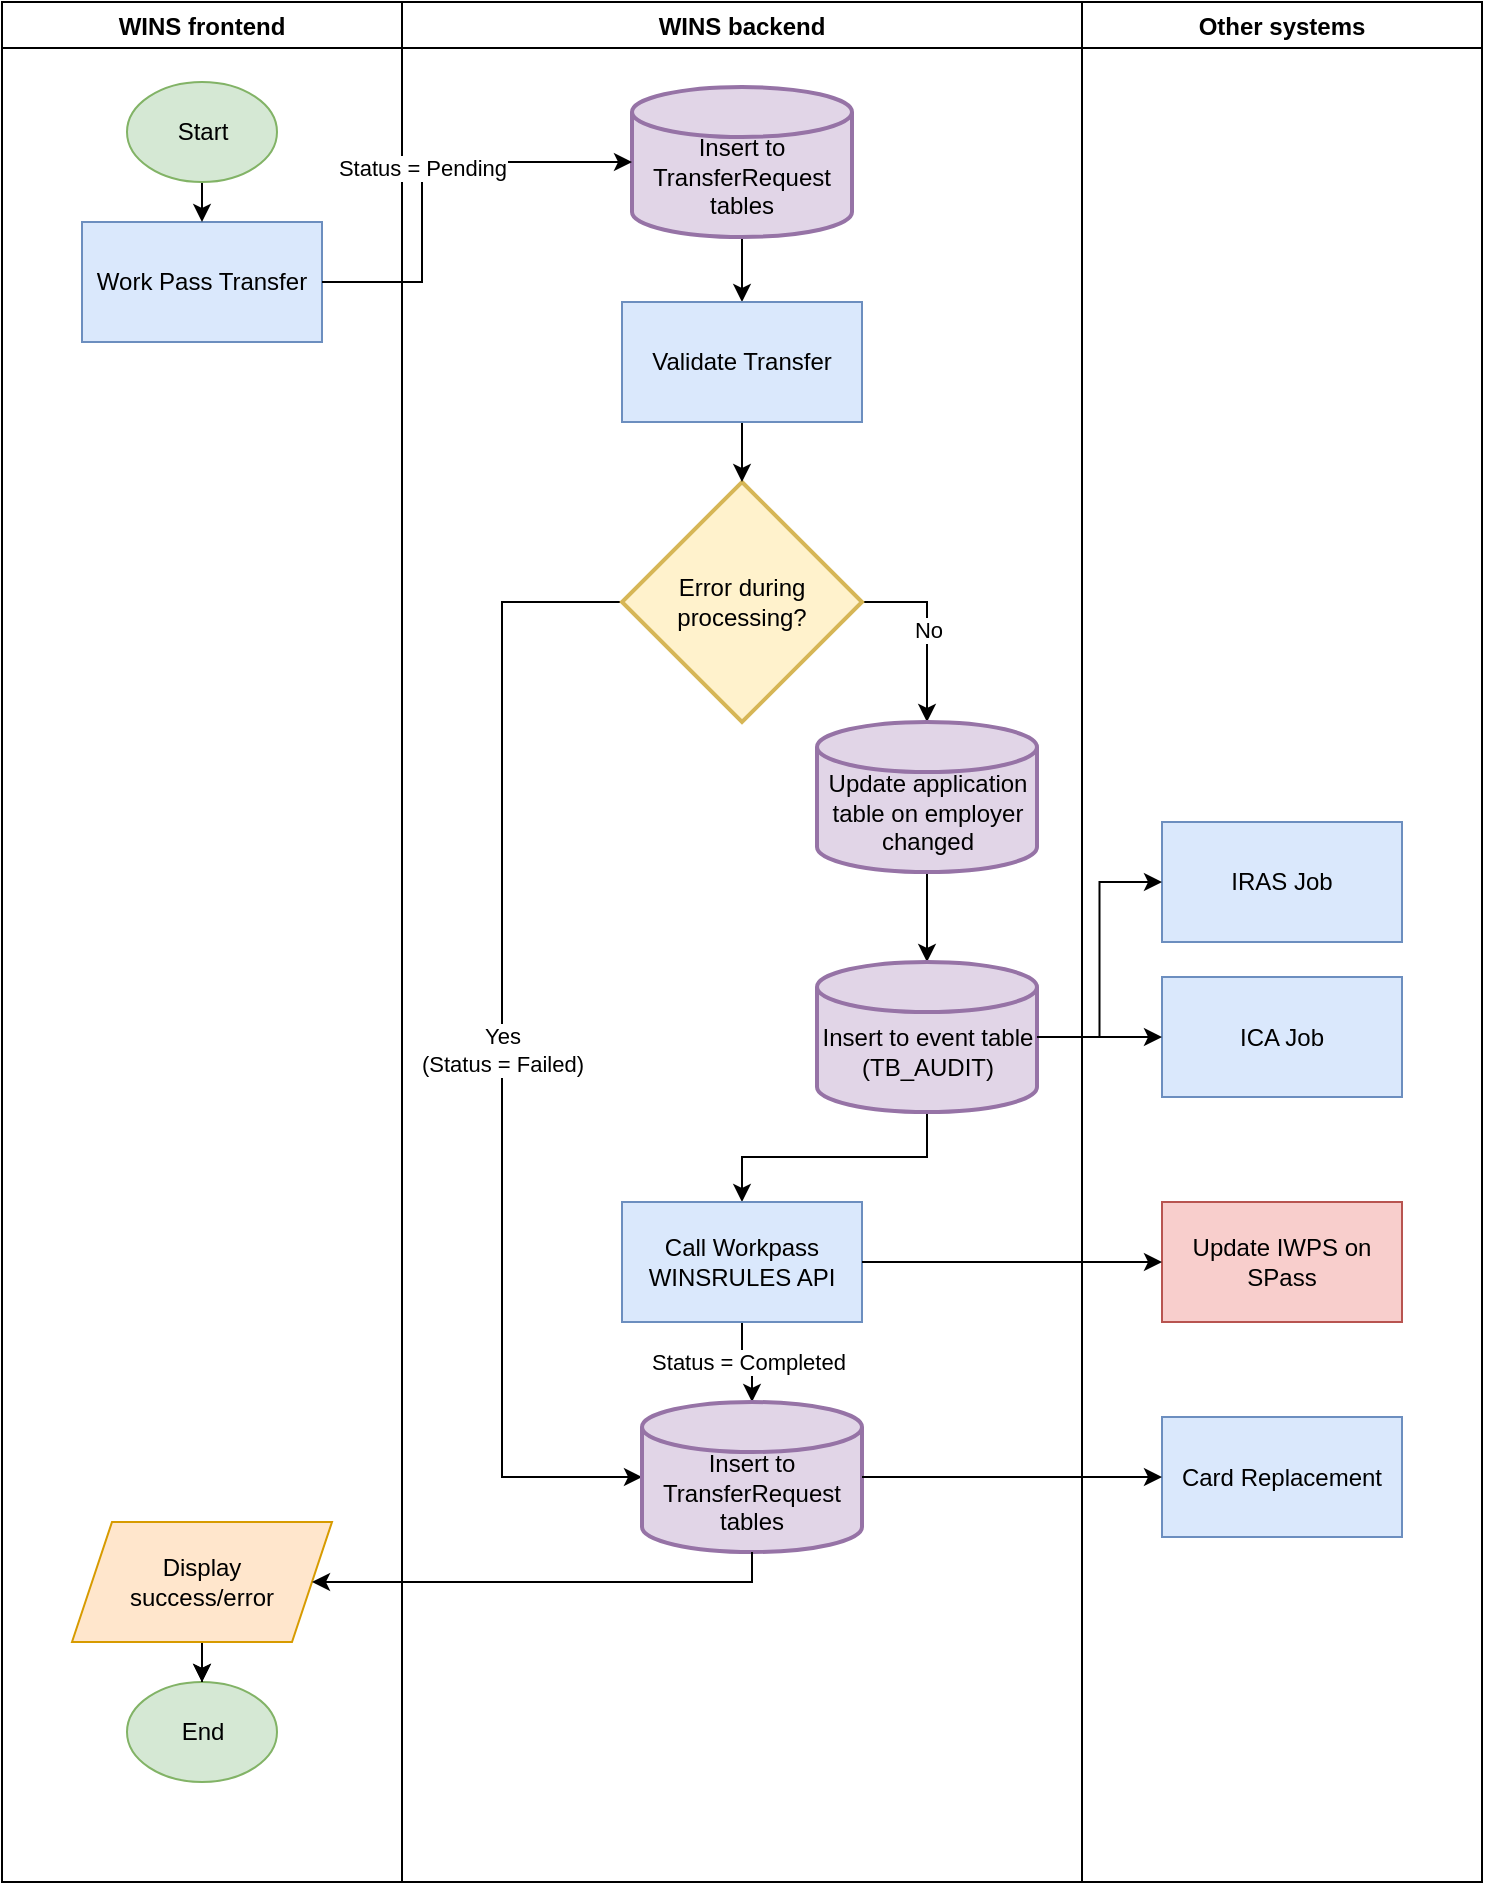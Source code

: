 <mxfile version="20.1.1" type="github">
  <diagram id="BOh7agUmf3UPWmB1qQId" name="Page-1">
    <mxGraphModel dx="1635" dy="901" grid="1" gridSize="10" guides="1" tooltips="1" connect="1" arrows="1" fold="1" page="1" pageScale="1" pageWidth="850" pageHeight="1100" math="0" shadow="0">
      <root>
        <mxCell id="0" />
        <mxCell id="1" parent="0" />
        <mxCell id="IvsaoeaK_1PKzHFkuY8C-30" value="WINS frontend" style="swimlane;" parent="1" vertex="1">
          <mxGeometry x="30" y="20" width="200" height="940" as="geometry" />
        </mxCell>
        <mxCell id="IvsaoeaK_1PKzHFkuY8C-33" value="Work Pass Transfer" style="rounded=0;whiteSpace=wrap;html=1;fillColor=#dae8fc;strokeColor=#6c8ebf;" parent="IvsaoeaK_1PKzHFkuY8C-30" vertex="1">
          <mxGeometry x="40" y="110" width="120" height="60" as="geometry" />
        </mxCell>
        <mxCell id="IvsaoeaK_1PKzHFkuY8C-45" value="End" style="ellipse;whiteSpace=wrap;html=1;fillColor=#d5e8d4;strokeColor=#82b366;" parent="IvsaoeaK_1PKzHFkuY8C-30" vertex="1">
          <mxGeometry x="62.5" y="840" width="75" height="50" as="geometry" />
        </mxCell>
        <mxCell id="tJUJZoD9L9fZRlQm-8lW-8" value="" style="edgeStyle=orthogonalEdgeStyle;rounded=0;orthogonalLoop=1;jettySize=auto;html=1;" parent="IvsaoeaK_1PKzHFkuY8C-30" source="IvsaoeaK_1PKzHFkuY8C-58" target="IvsaoeaK_1PKzHFkuY8C-45" edge="1">
          <mxGeometry relative="1" as="geometry" />
        </mxCell>
        <mxCell id="IvsaoeaK_1PKzHFkuY8C-58" value="Display&lt;br&gt;success/error" style="shape=parallelogram;perimeter=parallelogramPerimeter;whiteSpace=wrap;html=1;fixedSize=1;fillColor=#ffe6cc;strokeColor=#d79b00;" parent="IvsaoeaK_1PKzHFkuY8C-30" vertex="1">
          <mxGeometry x="35" y="760" width="130" height="60" as="geometry" />
        </mxCell>
        <mxCell id="IvsaoeaK_1PKzHFkuY8C-62" style="edgeStyle=orthogonalEdgeStyle;rounded=0;orthogonalLoop=1;jettySize=auto;html=1;entryX=0.5;entryY=0;entryDx=0;entryDy=0;" parent="IvsaoeaK_1PKzHFkuY8C-30" target="IvsaoeaK_1PKzHFkuY8C-45" edge="1">
          <mxGeometry relative="1" as="geometry">
            <mxPoint x="100" y="822.5" as="sourcePoint" />
          </mxGeometry>
        </mxCell>
        <mxCell id="tJUJZoD9L9fZRlQm-8lW-6" style="edgeStyle=orthogonalEdgeStyle;rounded=0;orthogonalLoop=1;jettySize=auto;html=1;exitX=0.5;exitY=1;exitDx=0;exitDy=0;entryX=0.5;entryY=0;entryDx=0;entryDy=0;" parent="IvsaoeaK_1PKzHFkuY8C-30" source="IvsaoeaK_1PKzHFkuY8C-2" target="IvsaoeaK_1PKzHFkuY8C-33" edge="1">
          <mxGeometry relative="1" as="geometry" />
        </mxCell>
        <mxCell id="IvsaoeaK_1PKzHFkuY8C-2" value="Start" style="ellipse;whiteSpace=wrap;html=1;fillColor=#d5e8d4;strokeColor=#82b366;" parent="IvsaoeaK_1PKzHFkuY8C-30" vertex="1">
          <mxGeometry x="62.5" y="40" width="75" height="50" as="geometry" />
        </mxCell>
        <mxCell id="IvsaoeaK_1PKzHFkuY8C-31" value="WINS backend" style="swimlane;" parent="1" vertex="1">
          <mxGeometry x="230" y="20" width="340" height="940" as="geometry" />
        </mxCell>
        <mxCell id="Phatp9sZORNLYv30HOCq-11" style="edgeStyle=orthogonalEdgeStyle;rounded=0;orthogonalLoop=1;jettySize=auto;html=1;exitX=0.5;exitY=1;exitDx=0;exitDy=0;exitPerimeter=0;entryX=0.5;entryY=0;entryDx=0;entryDy=0;" parent="IvsaoeaK_1PKzHFkuY8C-31" source="IvsaoeaK_1PKzHFkuY8C-34" target="Phatp9sZORNLYv30HOCq-10" edge="1">
          <mxGeometry relative="1" as="geometry" />
        </mxCell>
        <mxCell id="IvsaoeaK_1PKzHFkuY8C-34" value="&lt;br&gt;Insert to TransferRequest tables" style="strokeWidth=2;html=1;shape=mxgraph.flowchart.database;whiteSpace=wrap;fillColor=#e1d5e7;strokeColor=#9673a6;" parent="IvsaoeaK_1PKzHFkuY8C-31" vertex="1">
          <mxGeometry x="115" y="42.5" width="110" height="75" as="geometry" />
        </mxCell>
        <mxCell id="IvsaoeaK_1PKzHFkuY8C-73" value="No" style="edgeStyle=orthogonalEdgeStyle;rounded=0;orthogonalLoop=1;jettySize=auto;html=1;exitX=1;exitY=0.5;exitDx=0;exitDy=0;exitPerimeter=0;entryX=0.5;entryY=0;entryDx=0;entryDy=0;entryPerimeter=0;" parent="IvsaoeaK_1PKzHFkuY8C-31" source="IvsaoeaK_1PKzHFkuY8C-37" target="IvsaoeaK_1PKzHFkuY8C-39" edge="1">
          <mxGeometry relative="1" as="geometry" />
        </mxCell>
        <mxCell id="tJUJZoD9L9fZRlQm-8lW-5" value="Yes&lt;br&gt;(Status = Failed)" style="edgeStyle=orthogonalEdgeStyle;rounded=0;orthogonalLoop=1;jettySize=auto;html=1;exitX=0;exitY=0.5;exitDx=0;exitDy=0;exitPerimeter=0;entryX=0;entryY=0.5;entryDx=0;entryDy=0;entryPerimeter=0;" parent="IvsaoeaK_1PKzHFkuY8C-31" source="IvsaoeaK_1PKzHFkuY8C-37" target="Phatp9sZORNLYv30HOCq-13" edge="1">
          <mxGeometry relative="1" as="geometry">
            <Array as="points">
              <mxPoint x="50" y="300" />
              <mxPoint x="50" y="738" />
            </Array>
          </mxGeometry>
        </mxCell>
        <mxCell id="IvsaoeaK_1PKzHFkuY8C-37" value="Error during processing?" style="strokeWidth=2;html=1;shape=mxgraph.flowchart.decision;whiteSpace=wrap;fillColor=#fff2cc;strokeColor=#d6b656;" parent="IvsaoeaK_1PKzHFkuY8C-31" vertex="1">
          <mxGeometry x="110" y="240" width="120" height="120" as="geometry" />
        </mxCell>
        <mxCell id="Phatp9sZORNLYv30HOCq-16" style="edgeStyle=orthogonalEdgeStyle;rounded=0;orthogonalLoop=1;jettySize=auto;html=1;exitX=0.5;exitY=1;exitDx=0;exitDy=0;exitPerimeter=0;entryX=0.5;entryY=0;entryDx=0;entryDy=0;entryPerimeter=0;" parent="IvsaoeaK_1PKzHFkuY8C-31" source="IvsaoeaK_1PKzHFkuY8C-39" target="IvsaoeaK_1PKzHFkuY8C-40" edge="1">
          <mxGeometry relative="1" as="geometry" />
        </mxCell>
        <mxCell id="IvsaoeaK_1PKzHFkuY8C-39" value="&lt;br&gt;Update application table on employer changed" style="strokeWidth=2;html=1;shape=mxgraph.flowchart.database;whiteSpace=wrap;fillColor=#e1d5e7;strokeColor=#9673a6;" parent="IvsaoeaK_1PKzHFkuY8C-31" vertex="1">
          <mxGeometry x="207.5" y="360" width="110" height="75" as="geometry" />
        </mxCell>
        <mxCell id="tJUJZoD9L9fZRlQm-8lW-1" style="edgeStyle=orthogonalEdgeStyle;rounded=0;orthogonalLoop=1;jettySize=auto;html=1;exitX=0.5;exitY=1;exitDx=0;exitDy=0;exitPerimeter=0;entryX=0.5;entryY=0;entryDx=0;entryDy=0;" parent="IvsaoeaK_1PKzHFkuY8C-31" source="IvsaoeaK_1PKzHFkuY8C-40" target="IvsaoeaK_1PKzHFkuY8C-42" edge="1">
          <mxGeometry relative="1" as="geometry" />
        </mxCell>
        <mxCell id="IvsaoeaK_1PKzHFkuY8C-40" value="&lt;br&gt;Insert to event table (TB_AUDIT)" style="strokeWidth=2;html=1;shape=mxgraph.flowchart.database;whiteSpace=wrap;fillColor=#e1d5e7;strokeColor=#9673a6;" parent="IvsaoeaK_1PKzHFkuY8C-31" vertex="1">
          <mxGeometry x="207.5" y="480" width="110" height="75" as="geometry" />
        </mxCell>
        <mxCell id="tJUJZoD9L9fZRlQm-8lW-2" value="Status = Completed" style="edgeStyle=orthogonalEdgeStyle;rounded=0;orthogonalLoop=1;jettySize=auto;html=1;exitX=0.5;exitY=1;exitDx=0;exitDy=0;entryX=0.5;entryY=0;entryDx=0;entryDy=0;entryPerimeter=0;" parent="IvsaoeaK_1PKzHFkuY8C-31" source="IvsaoeaK_1PKzHFkuY8C-42" target="Phatp9sZORNLYv30HOCq-13" edge="1">
          <mxGeometry relative="1" as="geometry" />
        </mxCell>
        <mxCell id="IvsaoeaK_1PKzHFkuY8C-42" value="Call Workpass WINSRULES API" style="rounded=0;whiteSpace=wrap;html=1;fillColor=#dae8fc;strokeColor=#6c8ebf;" parent="IvsaoeaK_1PKzHFkuY8C-31" vertex="1">
          <mxGeometry x="110" y="600" width="120" height="60" as="geometry" />
        </mxCell>
        <mxCell id="Phatp9sZORNLYv30HOCq-12" style="edgeStyle=orthogonalEdgeStyle;rounded=0;orthogonalLoop=1;jettySize=auto;html=1;exitX=0.5;exitY=1;exitDx=0;exitDy=0;entryX=0.5;entryY=0;entryDx=0;entryDy=0;entryPerimeter=0;" parent="IvsaoeaK_1PKzHFkuY8C-31" source="Phatp9sZORNLYv30HOCq-10" target="IvsaoeaK_1PKzHFkuY8C-37" edge="1">
          <mxGeometry relative="1" as="geometry" />
        </mxCell>
        <mxCell id="Phatp9sZORNLYv30HOCq-10" value="Validate Transfer" style="rounded=0;whiteSpace=wrap;html=1;fillColor=#dae8fc;strokeColor=#6c8ebf;" parent="IvsaoeaK_1PKzHFkuY8C-31" vertex="1">
          <mxGeometry x="110" y="150" width="120" height="60" as="geometry" />
        </mxCell>
        <mxCell id="Phatp9sZORNLYv30HOCq-13" value="&lt;br&gt;Insert to TransferRequest tables" style="strokeWidth=2;html=1;shape=mxgraph.flowchart.database;whiteSpace=wrap;fillColor=#e1d5e7;strokeColor=#9673a6;" parent="IvsaoeaK_1PKzHFkuY8C-31" vertex="1">
          <mxGeometry x="120" y="700" width="110" height="75" as="geometry" />
        </mxCell>
        <mxCell id="IvsaoeaK_1PKzHFkuY8C-32" value="Other systems" style="swimlane;" parent="1" vertex="1">
          <mxGeometry x="570" y="20" width="200" height="940" as="geometry" />
        </mxCell>
        <mxCell id="IvsaoeaK_1PKzHFkuY8C-41" value="ICA Job" style="rounded=0;whiteSpace=wrap;html=1;fillColor=#dae8fc;strokeColor=#6c8ebf;" parent="IvsaoeaK_1PKzHFkuY8C-32" vertex="1">
          <mxGeometry x="40" y="487.5" width="120" height="60" as="geometry" />
        </mxCell>
        <mxCell id="IvsaoeaK_1PKzHFkuY8C-43" value="Update IWPS on SPass" style="rounded=0;whiteSpace=wrap;html=1;fillColor=#f8cecc;strokeColor=#b85450;" parent="IvsaoeaK_1PKzHFkuY8C-32" vertex="1">
          <mxGeometry x="40" y="600" width="120" height="60" as="geometry" />
        </mxCell>
        <mxCell id="IvsaoeaK_1PKzHFkuY8C-56" value="Card Replacement" style="rounded=0;whiteSpace=wrap;html=1;fillColor=#dae8fc;strokeColor=#6c8ebf;" parent="IvsaoeaK_1PKzHFkuY8C-32" vertex="1">
          <mxGeometry x="40" y="707.5" width="120" height="60" as="geometry" />
        </mxCell>
        <mxCell id="w9gfevMOz8_L_f0hyuD2-1" value="IRAS Job" style="rounded=0;whiteSpace=wrap;html=1;fillColor=#dae8fc;strokeColor=#6c8ebf;" vertex="1" parent="IvsaoeaK_1PKzHFkuY8C-32">
          <mxGeometry x="40" y="410" width="120" height="60" as="geometry" />
        </mxCell>
        <mxCell id="IvsaoeaK_1PKzHFkuY8C-44" style="edgeStyle=orthogonalEdgeStyle;rounded=0;orthogonalLoop=1;jettySize=auto;html=1;exitX=1;exitY=0.5;exitDx=0;exitDy=0;entryX=0;entryY=0.5;entryDx=0;entryDy=0;" parent="1" source="IvsaoeaK_1PKzHFkuY8C-42" target="IvsaoeaK_1PKzHFkuY8C-43" edge="1">
          <mxGeometry relative="1" as="geometry" />
        </mxCell>
        <mxCell id="IvsaoeaK_1PKzHFkuY8C-69" value="Status = Pending" style="edgeStyle=orthogonalEdgeStyle;rounded=0;orthogonalLoop=1;jettySize=auto;html=1;exitX=1;exitY=0.5;exitDx=0;exitDy=0;entryX=0;entryY=0.5;entryDx=0;entryDy=0;entryPerimeter=0;" parent="1" source="IvsaoeaK_1PKzHFkuY8C-33" target="IvsaoeaK_1PKzHFkuY8C-34" edge="1">
          <mxGeometry relative="1" as="geometry">
            <Array as="points">
              <mxPoint x="240" y="160" />
              <mxPoint x="240" y="100" />
            </Array>
          </mxGeometry>
        </mxCell>
        <mxCell id="IvsaoeaK_1PKzHFkuY8C-79" style="edgeStyle=orthogonalEdgeStyle;rounded=0;orthogonalLoop=1;jettySize=auto;html=1;exitX=1;exitY=0.5;exitDx=0;exitDy=0;exitPerimeter=0;entryX=0;entryY=0.5;entryDx=0;entryDy=0;" parent="1" source="IvsaoeaK_1PKzHFkuY8C-40" target="IvsaoeaK_1PKzHFkuY8C-41" edge="1">
          <mxGeometry relative="1" as="geometry" />
        </mxCell>
        <mxCell id="tJUJZoD9L9fZRlQm-8lW-7" style="edgeStyle=orthogonalEdgeStyle;rounded=0;orthogonalLoop=1;jettySize=auto;html=1;exitX=1;exitY=0.5;exitDx=0;exitDy=0;exitPerimeter=0;entryX=0;entryY=0.5;entryDx=0;entryDy=0;" parent="1" source="Phatp9sZORNLYv30HOCq-13" target="IvsaoeaK_1PKzHFkuY8C-56" edge="1">
          <mxGeometry relative="1" as="geometry" />
        </mxCell>
        <mxCell id="tJUJZoD9L9fZRlQm-8lW-9" style="edgeStyle=orthogonalEdgeStyle;rounded=0;orthogonalLoop=1;jettySize=auto;html=1;exitX=0.5;exitY=1;exitDx=0;exitDy=0;exitPerimeter=0;entryX=1;entryY=0.5;entryDx=0;entryDy=0;" parent="1" source="Phatp9sZORNLYv30HOCq-13" target="IvsaoeaK_1PKzHFkuY8C-58" edge="1">
          <mxGeometry relative="1" as="geometry">
            <Array as="points">
              <mxPoint x="405" y="810" />
            </Array>
          </mxGeometry>
        </mxCell>
        <mxCell id="w9gfevMOz8_L_f0hyuD2-2" style="edgeStyle=orthogonalEdgeStyle;rounded=0;orthogonalLoop=1;jettySize=auto;html=1;exitX=1;exitY=0.5;exitDx=0;exitDy=0;exitPerimeter=0;entryX=0;entryY=0.5;entryDx=0;entryDy=0;" edge="1" parent="1" source="IvsaoeaK_1PKzHFkuY8C-40" target="w9gfevMOz8_L_f0hyuD2-1">
          <mxGeometry relative="1" as="geometry" />
        </mxCell>
      </root>
    </mxGraphModel>
  </diagram>
</mxfile>
